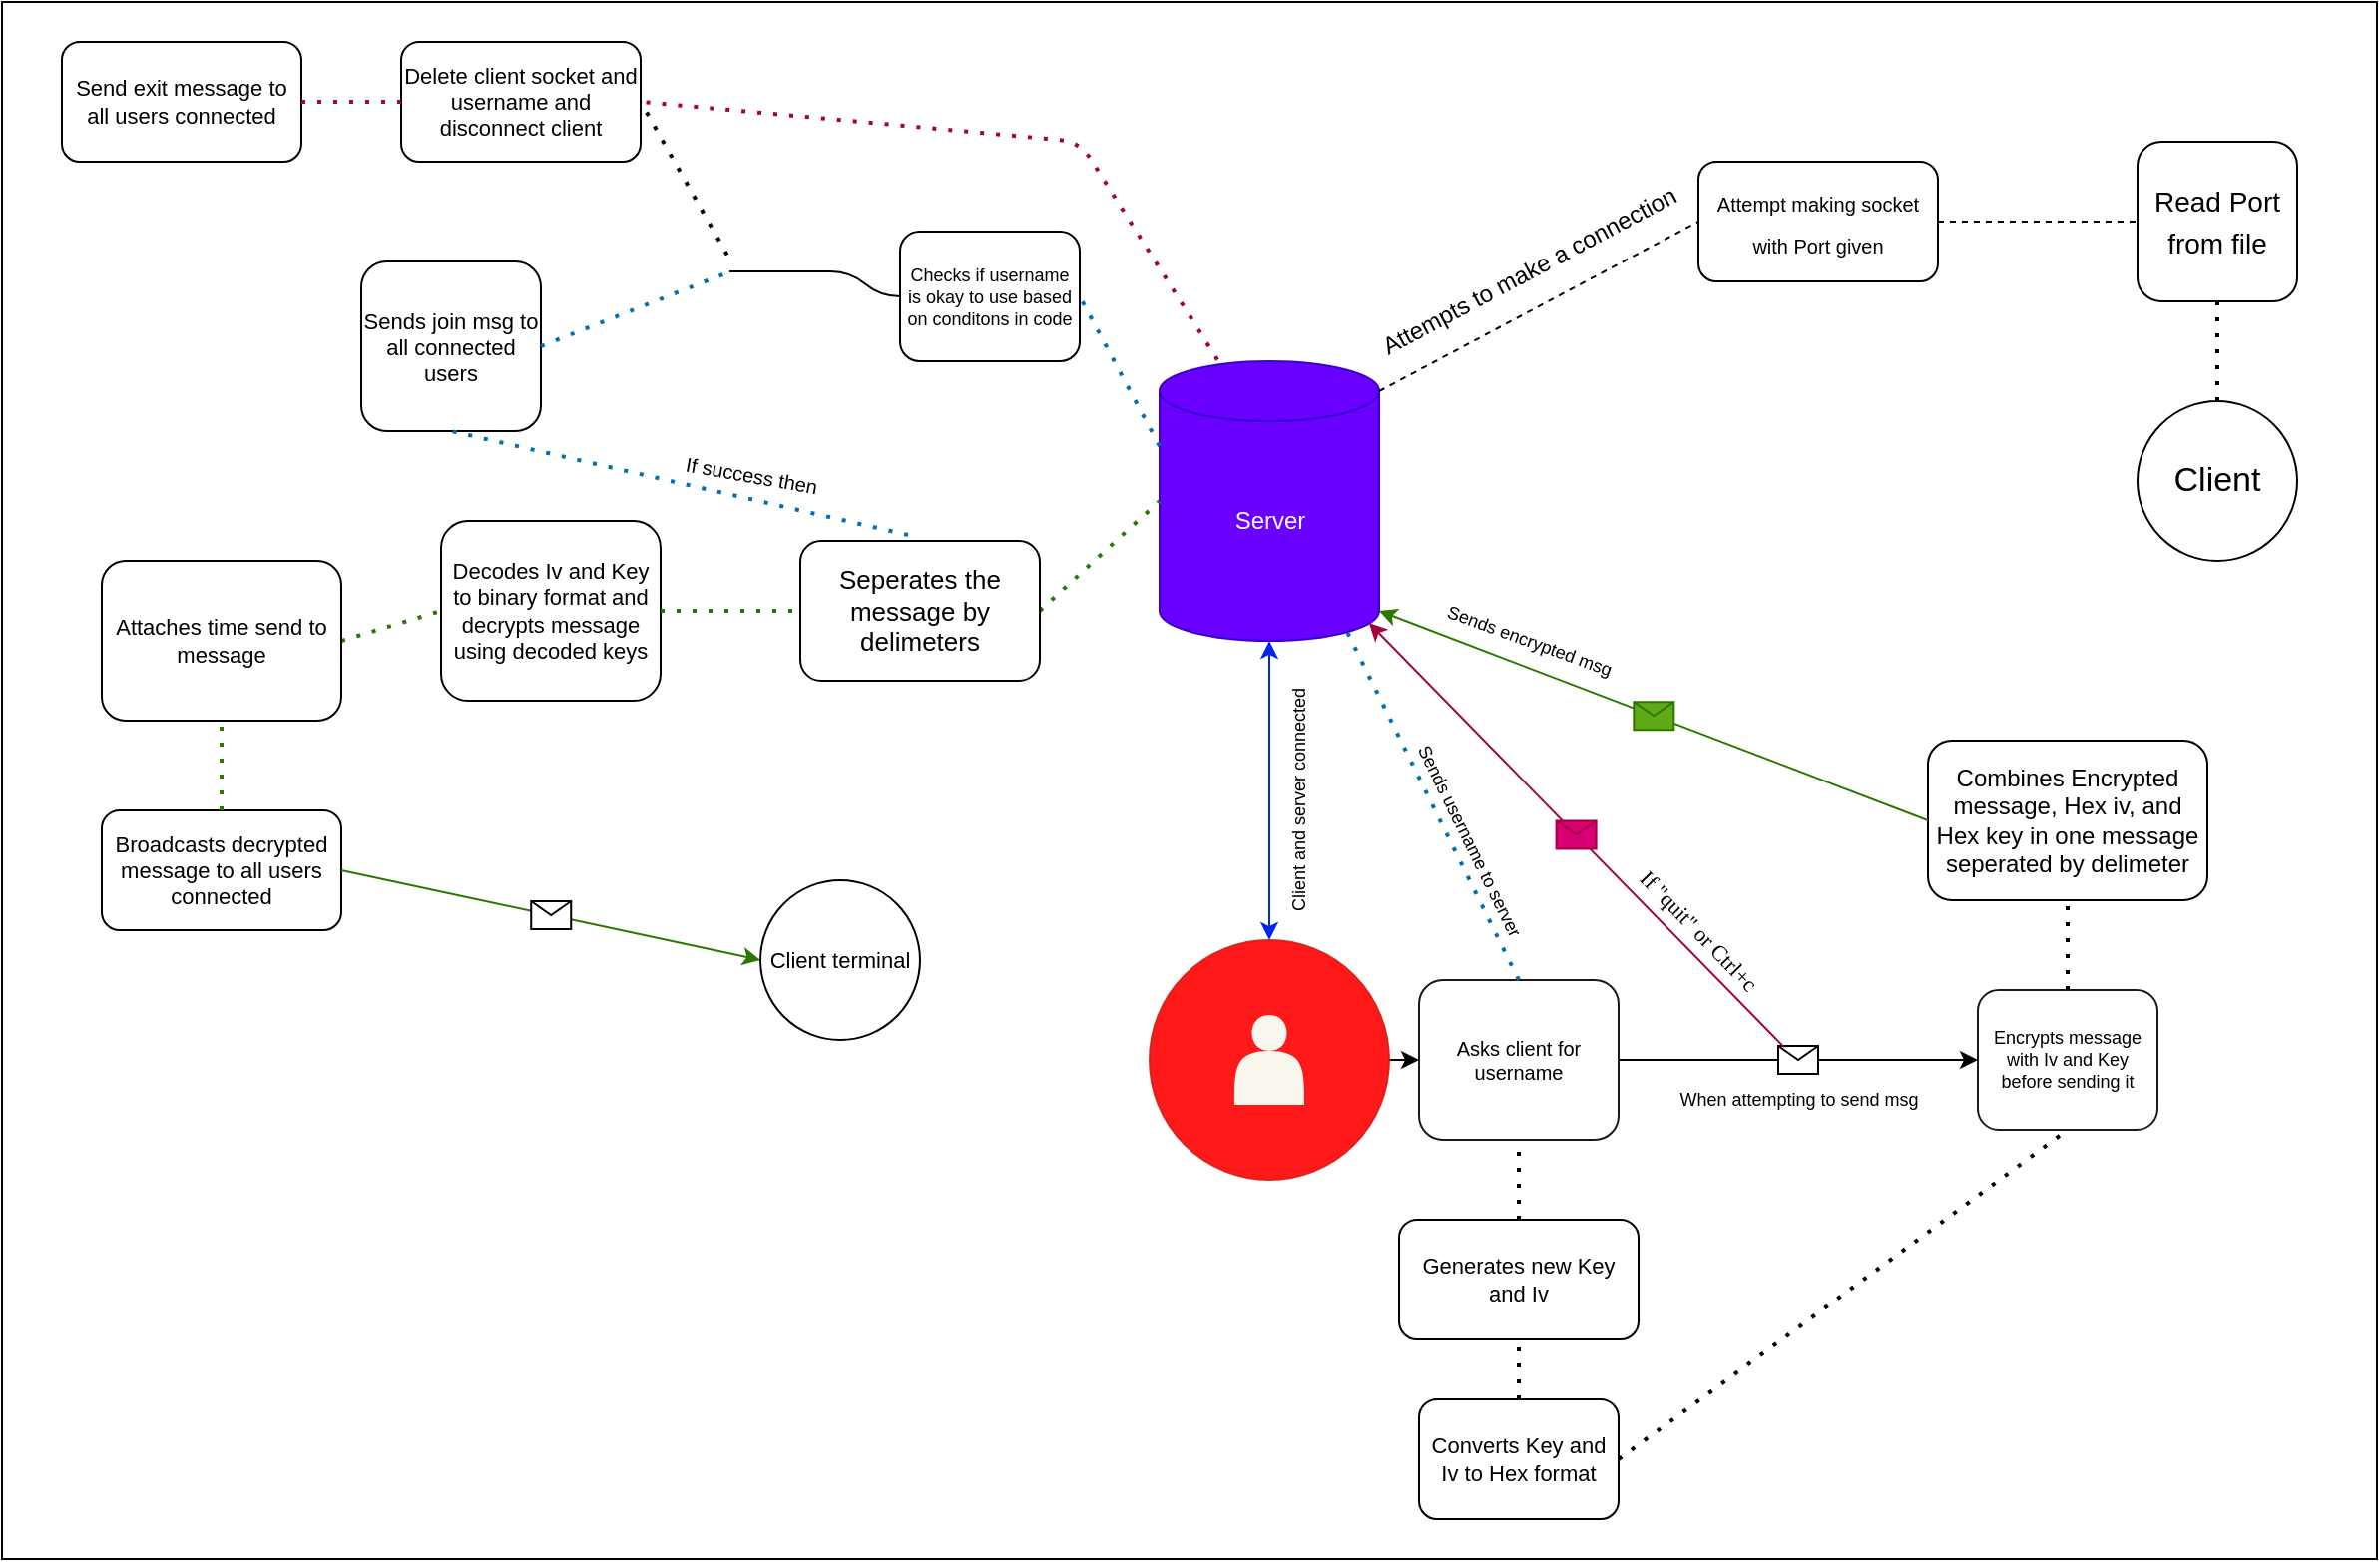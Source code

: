 <mxfile>
    <diagram id="nI8BfK6OZB9x8AAH9BsX" name="Page-1">
        <mxGraphModel dx="2093" dy="970" grid="1" gridSize="10" guides="1" tooltips="1" connect="1" arrows="1" fold="1" page="1" pageScale="1" pageWidth="850" pageHeight="1100" math="0" shadow="0">
            <root>
                <mxCell id="0"/>
                <mxCell id="387" value="bg" style="locked=1;" parent="0"/>
                <mxCell id="388" value="" style="whiteSpace=wrap;html=1;fontColor=#FFFFFF;" vertex="1" parent="387">
                    <mxGeometry x="-460" y="10" width="1190" height="780" as="geometry"/>
                </mxCell>
                <mxCell id="1" value="main" style="locked=1;" parent="0"/>
                <mxCell id="2" value="" style="shape=cylinder3;whiteSpace=wrap;html=1;boundedLbl=1;backgroundOutline=1;size=15;fillColor=#6a00ff;fontColor=#ffffff;strokeColor=#3700CC;rounded=1;labelBackgroundColor=default;" parent="1" vertex="1">
                    <mxGeometry x="120" y="190" width="110" height="140" as="geometry"/>
                </mxCell>
                <mxCell id="3" value="Client" style="ellipse;whiteSpace=wrap;html=1;aspect=fixed;fontSize=17;rounded=1;labelBackgroundColor=default;" parent="1" vertex="1">
                    <mxGeometry x="610" y="210" width="80" height="80" as="geometry"/>
                </mxCell>
                <mxCell id="5" value="&lt;font style=&quot;font-size: 14px;&quot;&gt;Read Port from file&lt;/font&gt;" style="whiteSpace=wrap;html=1;aspect=fixed;fontSize=17;rounded=1;labelBackgroundColor=default;" parent="1" vertex="1">
                    <mxGeometry x="610" y="80" width="80" height="80" as="geometry"/>
                </mxCell>
                <mxCell id="7" value="&lt;font style=&quot;font-size: 10px;&quot;&gt;Attempt making socket with Port given&lt;/font&gt;" style="rounded=1;whiteSpace=wrap;html=1;fontSize=17;labelBackgroundColor=default;" parent="1" vertex="1">
                    <mxGeometry x="390" y="90" width="120" height="60" as="geometry"/>
                </mxCell>
                <mxCell id="9" value="&lt;font style=&quot;font-size: 12px;&quot;&gt;Attempts to make a connection&lt;/font&gt;" style="text;html=1;align=center;verticalAlign=middle;resizable=0;points=[];autosize=1;strokeColor=none;fillColor=none;fontSize=12;rotation=-28;rounded=1;labelBackgroundColor=default;" parent="1" vertex="1">
                    <mxGeometry x="210" y="130" width="190" height="30" as="geometry"/>
                </mxCell>
                <mxCell id="10" value="" style="endArrow=classic;startArrow=classic;html=1;fontSize=17;entryX=0.5;entryY=1;entryDx=0;entryDy=0;entryPerimeter=0;exitX=0.5;exitY=0;exitDx=0;exitDy=0;fillColor=#0050ef;strokeColor=#0024EB;rounded=1;labelBackgroundColor=default;" parent="1" source="11" target="2" edge="1">
                    <mxGeometry width="50" height="50" relative="1" as="geometry">
                        <mxPoint x="175" y="480" as="sourcePoint"/>
                        <mxPoint x="180" y="330" as="targetPoint"/>
                    </mxGeometry>
                </mxCell>
                <mxCell id="53" value="" style="edgeStyle=none;html=1;fontSize=12;rounded=1;labelBackgroundColor=default;" parent="1" source="11" target="19" edge="1">
                    <mxGeometry relative="1" as="geometry"/>
                </mxCell>
                <mxCell id="11" value="" style="ellipse;whiteSpace=wrap;html=1;aspect=fixed;fontSize=17;opacity=90;fillColor=#FF0000;strokeColor=#d51c15;rounded=1;labelBackgroundColor=default;" parent="1" vertex="1">
                    <mxGeometry x="115" y="480" width="120" height="120" as="geometry"/>
                </mxCell>
                <mxCell id="12" value="&lt;font style=&quot;font-size: 9px;&quot;&gt;Client and server connected&lt;/font&gt;" style="text;html=1;align=center;verticalAlign=middle;resizable=0;points=[];autosize=1;strokeColor=none;fillColor=none;fontSize=9;opacity=90;rotation=-90;rounded=1;labelBackgroundColor=default;" parent="1" vertex="1">
                    <mxGeometry x="120" y="400" width="140" height="20" as="geometry"/>
                </mxCell>
                <mxCell id="14" value="When attempting to send msg" style="text;html=1;align=center;verticalAlign=middle;resizable=0;points=[];autosize=1;strokeColor=none;fillColor=none;fontSize=9;rounded=1;labelBackgroundColor=default;" parent="1" vertex="1">
                    <mxGeometry x="370" y="550" width="140" height="20" as="geometry"/>
                </mxCell>
                <mxCell id="15" value="Encrypts message with Iv and Key before sending it" style="rounded=1;whiteSpace=wrap;html=1;fontSize=9;opacity=90;labelBackgroundColor=default;" parent="1" vertex="1">
                    <mxGeometry x="530" y="505" width="90" height="70" as="geometry"/>
                </mxCell>
                <mxCell id="18" value="Sends encrypted msg" style="text;html=1;align=center;verticalAlign=middle;resizable=0;points=[];autosize=1;strokeColor=none;fillColor=none;fontSize=9;rotation=20;rounded=1;labelBackgroundColor=default;" parent="1" vertex="1">
                    <mxGeometry x="250" y="320" width="110" height="20" as="geometry"/>
                </mxCell>
                <mxCell id="19" value="&lt;span style=&quot;font-size: 10px;&quot;&gt;Asks client for username&lt;/span&gt;" style="rounded=1;whiteSpace=wrap;html=1;fontSize=9;opacity=90;labelBackgroundColor=default;" parent="1" vertex="1">
                    <mxGeometry x="250" y="500" width="100" height="80" as="geometry"/>
                </mxCell>
                <mxCell id="27" value="" style="endArrow=none;dashed=1;html=1;dashPattern=1 3;strokeWidth=2;fontSize=13;entryX=0;entryY=0.5;entryDx=0;entryDy=0;entryPerimeter=0;exitX=1;exitY=0.5;exitDx=0;exitDy=0;fillColor=#60a917;strokeColor=#2D7600;rounded=1;labelBackgroundColor=default;" parent="1" source="28" target="2" edge="1">
                    <mxGeometry width="50" height="50" relative="1" as="geometry">
                        <mxPoint x="50" y="260" as="sourcePoint"/>
                        <mxPoint x="170" y="350" as="targetPoint"/>
                    </mxGeometry>
                </mxCell>
                <mxCell id="28" value="Seperates the message by delimeters" style="rounded=1;whiteSpace=wrap;html=1;fontSize=13;labelBackgroundColor=default;" parent="1" vertex="1">
                    <mxGeometry x="-60" y="280" width="120" height="70" as="geometry"/>
                </mxCell>
                <mxCell id="30" value="Generates new Key and Iv" style="rounded=1;whiteSpace=wrap;html=1;fontSize=11;labelBackgroundColor=default;" parent="1" vertex="1">
                    <mxGeometry x="240" y="620" width="120" height="60" as="geometry"/>
                </mxCell>
                <mxCell id="35" value="Converts Key and Iv to Hex format" style="rounded=1;whiteSpace=wrap;html=1;fontSize=11;labelBackgroundColor=default;" parent="1" vertex="1">
                    <mxGeometry x="250" y="710" width="100" height="60" as="geometry"/>
                </mxCell>
                <mxCell id="43" value="&lt;font style=&quot;font-size: 12px;&quot;&gt;Combines Encrypted message, Hex iv, and Hex key in one message seperated by delimeter&lt;/font&gt;" style="rounded=1;whiteSpace=wrap;html=1;fontSize=12;labelBackgroundColor=default;" parent="1" vertex="1">
                    <mxGeometry x="505" y="380" width="140" height="80" as="geometry"/>
                </mxCell>
                <mxCell id="45" value="" style="endArrow=none;dashed=1;html=1;dashPattern=1 3;strokeWidth=2;fontSize=12;entryX=0.5;entryY=1;entryDx=0;entryDy=0;exitX=1;exitY=0.5;exitDx=0;exitDy=0;rounded=1;labelBackgroundColor=default;" parent="1" source="35" target="15" edge="1">
                    <mxGeometry width="50" height="50" relative="1" as="geometry">
                        <mxPoint x="440" y="690" as="sourcePoint"/>
                        <mxPoint x="490" y="640" as="targetPoint"/>
                    </mxGeometry>
                </mxCell>
                <mxCell id="46" value="" style="endArrow=none;dashed=1;html=1;dashPattern=1 3;strokeWidth=2;fontSize=12;entryX=0.5;entryY=1;entryDx=0;entryDy=0;exitX=0.5;exitY=0;exitDx=0;exitDy=0;rounded=1;labelBackgroundColor=default;" parent="1" source="15" target="43" edge="1">
                    <mxGeometry width="50" height="50" relative="1" as="geometry">
                        <mxPoint x="480" y="520" as="sourcePoint"/>
                        <mxPoint x="530" y="470" as="targetPoint"/>
                    </mxGeometry>
                </mxCell>
                <mxCell id="49" value="" style="endArrow=none;dashed=1;html=1;dashPattern=1 3;strokeWidth=2;fontSize=12;entryX=0.5;entryY=1;entryDx=0;entryDy=0;exitX=0.5;exitY=0;exitDx=0;exitDy=0;rounded=1;labelBackgroundColor=default;" parent="1" source="3" target="5" edge="1">
                    <mxGeometry width="50" height="50" relative="1" as="geometry">
                        <mxPoint x="470" y="380" as="sourcePoint"/>
                        <mxPoint x="520" y="330" as="targetPoint"/>
                    </mxGeometry>
                </mxCell>
                <mxCell id="51" value="" style="endArrow=none;dashed=1;html=1;fontSize=12;exitX=1;exitY=0;exitDx=0;exitDy=15;exitPerimeter=0;entryX=0;entryY=0.5;entryDx=0;entryDy=0;rounded=1;labelBackgroundColor=default;" parent="1" source="2" target="7" edge="1">
                    <mxGeometry width="50" height="50" relative="1" as="geometry">
                        <mxPoint x="300" y="180" as="sourcePoint"/>
                        <mxPoint x="350" y="130" as="targetPoint"/>
                    </mxGeometry>
                </mxCell>
                <mxCell id="52" value="" style="endArrow=none;dashed=1;html=1;fontSize=12;entryX=0;entryY=0.5;entryDx=0;entryDy=0;exitX=1;exitY=0.5;exitDx=0;exitDy=0;rounded=1;labelBackgroundColor=default;" parent="1" source="7" target="5" edge="1">
                    <mxGeometry width="50" height="50" relative="1" as="geometry">
                        <mxPoint x="490" y="240" as="sourcePoint"/>
                        <mxPoint x="540" y="190" as="targetPoint"/>
                    </mxGeometry>
                </mxCell>
                <mxCell id="54" value="" style="endArrow=none;dashed=1;html=1;dashPattern=1 3;strokeWidth=2;fontSize=9;entryX=0.5;entryY=1;entryDx=0;entryDy=0;exitX=0.5;exitY=0;exitDx=0;exitDy=0;rounded=1;labelBackgroundColor=default;" parent="1" source="30" target="19" edge="1">
                    <mxGeometry width="50" height="50" relative="1" as="geometry">
                        <mxPoint x="170" y="660" as="sourcePoint"/>
                        <mxPoint x="220" y="610" as="targetPoint"/>
                    </mxGeometry>
                </mxCell>
                <mxCell id="56" value="" style="endArrow=none;dashed=1;html=1;dashPattern=1 3;strokeWidth=2;fontSize=9;entryX=0.5;entryY=1;entryDx=0;entryDy=0;exitX=0.5;exitY=0;exitDx=0;exitDy=0;rounded=1;labelBackgroundColor=default;" parent="1" source="35" target="30" edge="1">
                    <mxGeometry width="50" height="50" relative="1" as="geometry">
                        <mxPoint x="170" y="770" as="sourcePoint"/>
                        <mxPoint x="220" y="720" as="targetPoint"/>
                    </mxGeometry>
                </mxCell>
                <mxCell id="58" value="" style="endArrow=none;dashed=1;html=1;dashPattern=1 3;strokeWidth=2;fontSize=9;exitX=0.5;exitY=0;exitDx=0;exitDy=0;entryX=0.855;entryY=1;entryDx=0;entryDy=-4.35;entryPerimeter=0;fillColor=#1ba1e2;strokeColor=#006EAF;rounded=1;labelBackgroundColor=default;" parent="1" source="19" target="2" edge="1">
                    <mxGeometry width="50" height="50" relative="1" as="geometry">
                        <mxPoint x="300" y="470" as="sourcePoint"/>
                        <mxPoint x="350" y="420" as="targetPoint"/>
                    </mxGeometry>
                </mxCell>
                <mxCell id="59" value="Sends username to server" style="text;html=1;align=center;verticalAlign=middle;resizable=0;points=[];autosize=1;strokeColor=none;fillColor=none;fontSize=9;rotation=63.8;rounded=1;labelBackgroundColor=default;" parent="1" vertex="1">
                    <mxGeometry x="210" y="420" width="130" height="20" as="geometry"/>
                </mxCell>
                <mxCell id="60" value="" style="endArrow=none;dashed=1;html=1;dashPattern=1 3;strokeWidth=2;fontSize=9;exitX=0;exitY=0;exitDx=0;exitDy=42.5;exitPerimeter=0;fillColor=#1ba1e2;strokeColor=#006EAF;entryX=1;entryY=0.5;entryDx=0;entryDy=0;rounded=1;labelBackgroundColor=default;" parent="1" source="2" target="61" edge="1">
                    <mxGeometry width="50" height="50" relative="1" as="geometry">
                        <mxPoint x="70" y="190" as="sourcePoint"/>
                        <mxPoint x="30" y="170" as="targetPoint"/>
                    </mxGeometry>
                </mxCell>
                <mxCell id="61" value="Checks if username is okay to use based on conditons in code" style="rounded=1;whiteSpace=wrap;html=1;fontSize=9;labelBackgroundColor=default;" parent="1" vertex="1">
                    <mxGeometry x="-10" y="125" width="90" height="65" as="geometry"/>
                </mxCell>
                <mxCell id="62" value="&lt;font style=&quot;font-size: 11px;&quot;&gt;Sends join msg to all connected users&lt;/font&gt;" style="whiteSpace=wrap;html=1;fontSize=9;rounded=1;labelBackgroundColor=default;" parent="1" vertex="1">
                    <mxGeometry x="-280" y="140" width="90" height="85" as="geometry"/>
                </mxCell>
                <mxCell id="64" value="" style="endArrow=none;dashed=1;html=1;dashPattern=1 3;strokeWidth=2;fontSize=9;entryX=0;entryY=1;entryDx=0;entryDy=0;exitX=1;exitY=0.5;exitDx=0;exitDy=0;fillColor=#1ba1e2;strokeColor=#006EAF;rounded=1;labelBackgroundColor=default;" parent="1" source="62" target="107" edge="1">
                    <mxGeometry width="50" height="50" relative="1" as="geometry">
                        <mxPoint x="-170" y="290" as="sourcePoint"/>
                        <mxPoint x="-120" y="240" as="targetPoint"/>
                    </mxGeometry>
                </mxCell>
                <mxCell id="65" value="" style="endArrow=none;dashed=1;html=1;dashPattern=1 3;strokeWidth=2;fontSize=11;entryX=0.5;entryY=1;entryDx=0;entryDy=0;exitX=0.45;exitY=-0.043;exitDx=0;exitDy=0;exitPerimeter=0;fillColor=#1ba1e2;strokeColor=#006EAF;rounded=1;labelBackgroundColor=default;" parent="1" source="28" target="62" edge="1">
                    <mxGeometry width="50" height="50" relative="1" as="geometry">
                        <mxPoint x="-180" y="280" as="sourcePoint"/>
                        <mxPoint x="-130" y="230" as="targetPoint"/>
                    </mxGeometry>
                </mxCell>
                <mxCell id="66" value="If success then" style="text;html=1;align=center;verticalAlign=top;resizable=0;points=[];autosize=1;strokeColor=none;fillColor=none;fontSize=10;rotation=10;rounded=1;labelBackgroundColor=default;" parent="1" vertex="1">
                    <mxGeometry x="-130" y="235" width="90" height="30" as="geometry"/>
                </mxCell>
                <mxCell id="68" value="Decodes Iv and Key to binary format and decrypts message using decoded keys" style="rounded=1;whiteSpace=wrap;html=1;fontSize=11;labelBackgroundColor=default;" vertex="1" parent="1">
                    <mxGeometry x="-240" y="270" width="110" height="90" as="geometry"/>
                </mxCell>
                <mxCell id="69" value="" style="endArrow=none;dashed=1;html=1;dashPattern=1 3;strokeWidth=2;fontSize=11;entryX=0;entryY=0.5;entryDx=0;entryDy=0;exitX=1;exitY=0.5;exitDx=0;exitDy=0;fillColor=#60a917;strokeColor=#2D7600;rounded=1;labelBackgroundColor=default;" edge="1" parent="1" source="68" target="28">
                    <mxGeometry width="50" height="50" relative="1" as="geometry">
                        <mxPoint x="-210" y="490" as="sourcePoint"/>
                        <mxPoint x="-160" y="440" as="targetPoint"/>
                    </mxGeometry>
                </mxCell>
                <mxCell id="70" value="" style="endArrow=none;dashed=1;html=1;dashPattern=1 3;strokeWidth=2;fontSize=11;entryX=0;entryY=0.5;entryDx=0;entryDy=0;exitX=1;exitY=0.5;exitDx=0;exitDy=0;fillColor=#60a917;strokeColor=#2D7600;rounded=1;labelBackgroundColor=default;" edge="1" parent="1" source="71" target="68">
                    <mxGeometry width="50" height="50" relative="1" as="geometry">
                        <mxPoint x="-350" y="380" as="sourcePoint"/>
                        <mxPoint x="-360" y="390" as="targetPoint"/>
                    </mxGeometry>
                </mxCell>
                <mxCell id="71" value="Attaches time send to message" style="rounded=1;whiteSpace=wrap;html=1;fontSize=11;labelBackgroundColor=default;" vertex="1" parent="1">
                    <mxGeometry x="-410" y="290" width="120" height="80" as="geometry"/>
                </mxCell>
                <mxCell id="73" value="Broadcasts decrypted message to all users connected" style="rounded=1;whiteSpace=wrap;html=1;fontSize=11;labelBackgroundColor=default;" vertex="1" parent="1">
                    <mxGeometry x="-410" y="415" width="120" height="60" as="geometry"/>
                </mxCell>
                <mxCell id="74" value="" style="endArrow=none;dashed=1;html=1;dashPattern=1 3;strokeWidth=2;fontSize=11;entryX=0.5;entryY=1;entryDx=0;entryDy=0;exitX=0.5;exitY=0;exitDx=0;exitDy=0;fillColor=#60a917;strokeColor=#2D7600;rounded=1;labelBackgroundColor=default;" edge="1" parent="1" source="73" target="71">
                    <mxGeometry width="50" height="50" relative="1" as="geometry">
                        <mxPoint x="-290" y="505" as="sourcePoint"/>
                        <mxPoint x="-240" y="455" as="targetPoint"/>
                    </mxGeometry>
                </mxCell>
                <mxCell id="78" value="" style="endArrow=none;dashed=1;html=1;dashPattern=1 3;strokeWidth=2;fontSize=11;exitX=-0.033;exitY=0.792;exitDx=0;exitDy=0;entryX=1;entryY=0.5;entryDx=0;entryDy=0;exitPerimeter=0;rounded=1;labelBackgroundColor=default;" edge="1" parent="1" source="107" target="81">
                    <mxGeometry width="50" height="50" relative="1" as="geometry">
                        <mxPoint x="30" y="100" as="sourcePoint"/>
                        <mxPoint x="-10" y="70" as="targetPoint"/>
                    </mxGeometry>
                </mxCell>
                <mxCell id="81" value="Delete client socket and username and disconnect client" style="rounded=1;whiteSpace=wrap;html=1;fontSize=11;labelBackgroundColor=default;" vertex="1" parent="1">
                    <mxGeometry x="-260" y="30" width="120" height="60" as="geometry"/>
                </mxCell>
                <mxCell id="84" value="Send exit message to all users connected" style="rounded=1;whiteSpace=wrap;html=1;fontSize=11;labelBackgroundColor=default;" vertex="1" parent="1">
                    <mxGeometry x="-430" y="30" width="120" height="60" as="geometry"/>
                </mxCell>
                <mxCell id="95" value="If &quot;quit&quot; or Ctrl+c" style="text;html=1;align=center;verticalAlign=middle;resizable=0;points=[];autosize=1;strokeColor=none;fillColor=none;fontSize=11;rotation=46;fontFamily=Tahoma;rounded=1;labelBackgroundColor=default;" vertex="1" parent="1">
                    <mxGeometry x="335" y="460" width="110" height="30" as="geometry"/>
                </mxCell>
                <mxCell id="97" value="" style="endArrow=none;dashed=1;html=1;dashPattern=1 3;strokeWidth=2;fontSize=11;entryX=0;entryY=0.5;entryDx=0;entryDy=0;exitX=1;exitY=0.5;exitDx=0;exitDy=0;fillColor=#d80073;strokeColor=#A50040;rounded=1;labelBackgroundColor=default;" edge="1" parent="1" source="84" target="81">
                    <mxGeometry width="50" height="50" relative="1" as="geometry">
                        <mxPoint x="-300" y="260" as="sourcePoint"/>
                        <mxPoint x="-250" y="210" as="targetPoint"/>
                    </mxGeometry>
                </mxCell>
                <mxCell id="99" value="Client terminal" style="ellipse;whiteSpace=wrap;html=1;aspect=fixed;fontSize=11;rounded=1;labelBackgroundColor=default;" vertex="1" parent="1">
                    <mxGeometry x="-80" y="450" width="80" height="80" as="geometry"/>
                </mxCell>
                <mxCell id="100" value="" style="endArrow=classic;html=1;fontSize=11;entryX=0;entryY=0.5;entryDx=0;entryDy=0;exitX=1;exitY=0.5;exitDx=0;exitDy=0;rounded=1;labelBackgroundColor=default;" edge="1" parent="1" source="19" target="15">
                    <mxGeometry relative="1" as="geometry">
                        <mxPoint x="400" y="580" as="sourcePoint"/>
                        <mxPoint x="500" y="580" as="targetPoint"/>
                    </mxGeometry>
                </mxCell>
                <mxCell id="101" value="" style="shape=message;html=1;outlineConnect=0;fontSize=11;rounded=1;labelBackgroundColor=default;" vertex="1" parent="100">
                    <mxGeometry width="20" height="14" relative="1" as="geometry">
                        <mxPoint x="-10" y="-7" as="offset"/>
                    </mxGeometry>
                </mxCell>
                <mxCell id="102" value="" style="endArrow=classic;html=1;fontSize=11;exitX=0;exitY=0.5;exitDx=0;exitDy=0;entryX=1;entryY=1;entryDx=0;entryDy=-15;entryPerimeter=0;fillColor=#60a917;strokeColor=#2D7600;rounded=1;labelBackgroundColor=default;" edge="1" parent="1" source="43" target="2">
                    <mxGeometry relative="1" as="geometry">
                        <mxPoint x="390" y="409.5" as="sourcePoint"/>
                        <mxPoint x="490" y="409.5" as="targetPoint"/>
                    </mxGeometry>
                </mxCell>
                <mxCell id="103" value="" style="shape=message;html=1;outlineConnect=0;fontSize=11;fillColor=#60a917;fontColor=#ffffff;strokeColor=#2D7600;rounded=1;labelBackgroundColor=default;" vertex="1" parent="102">
                    <mxGeometry width="20" height="14" relative="1" as="geometry">
                        <mxPoint x="-10" y="-7" as="offset"/>
                    </mxGeometry>
                </mxCell>
                <mxCell id="104" value="" style="endArrow=classic;html=1;fontSize=11;entryX=0;entryY=0.5;entryDx=0;entryDy=0;exitX=1;exitY=0.5;exitDx=0;exitDy=0;fillColor=#60a917;strokeColor=#2D7600;rounded=1;labelBackgroundColor=default;" edge="1" parent="1" source="73" target="99">
                    <mxGeometry relative="1" as="geometry">
                        <mxPoint x="-220" y="440" as="sourcePoint"/>
                        <mxPoint x="-120" y="440" as="targetPoint"/>
                    </mxGeometry>
                </mxCell>
                <mxCell id="105" value="" style="shape=message;html=1;outlineConnect=0;fontSize=11;rounded=1;labelBackgroundColor=default;" vertex="1" parent="104">
                    <mxGeometry width="20" height="14" relative="1" as="geometry">
                        <mxPoint x="-10" y="-7" as="offset"/>
                    </mxGeometry>
                </mxCell>
                <mxCell id="106" value="" style="shape=actor;whiteSpace=wrap;html=1;fontSize=11;strokeColor=none;fillColor=#f9f7ed;rounded=1;labelBackgroundColor=default;" vertex="1" parent="1">
                    <mxGeometry x="157.5" y="517.5" width="35" height="45" as="geometry"/>
                </mxCell>
                <mxCell id="107" value="" style="whiteSpace=wrap;html=1;shape=partialRectangle;top=0;left=0;bottom=1;right=0;points=[[0,1],[1,1]];fillColor=none;align=center;verticalAlign=bottom;routingCenterY=0.5;snapToPoint=1;recursiveResize=0;autosize=1;treeFolding=1;treeMoving=1;newEdgeStyle={&quot;edgeStyle&quot;:&quot;entityRelationEdgeStyle&quot;,&quot;startArrow&quot;:&quot;none&quot;,&quot;endArrow&quot;:&quot;none&quot;,&quot;segment&quot;:10,&quot;curved&quot;:1,&quot;sourcePerimeterSpacing&quot;:0,&quot;targetPerimeterSpacing&quot;:0};fontSize=11;rounded=1;labelBackgroundColor=default;" vertex="1" parent="1">
                    <mxGeometry x="-95" y="105" width="50" height="40" as="geometry"/>
                </mxCell>
                <mxCell id="108" value="" style="edgeStyle=entityRelationEdgeStyle;startArrow=none;endArrow=none;segment=10;curved=1;sourcePerimeterSpacing=0;targetPerimeterSpacing=0;fontSize=11;exitX=0;exitY=0.5;exitDx=0;exitDy=0;rounded=1;labelBackgroundColor=default;" edge="1" target="107" parent="1" source="61">
                    <mxGeometry relative="1" as="geometry">
                        <mxPoint x="-150" y="150" as="sourcePoint"/>
                    </mxGeometry>
                </mxCell>
                <mxCell id="112" value="" style="endArrow=none;dashed=1;html=1;dashPattern=1 3;strokeWidth=2;fontSize=11;entryX=1;entryY=0.5;entryDx=0;entryDy=0;fillColor=#d80073;strokeColor=#A50040;exitX=0.264;exitY=-0.005;exitDx=0;exitDy=0;exitPerimeter=0;rounded=1;labelBackgroundColor=default;" edge="1" parent="1" source="2" target="81">
                    <mxGeometry width="50" height="50" relative="1" as="geometry">
                        <mxPoint x="160" y="190" as="sourcePoint"/>
                        <mxPoint x="170" y="90" as="targetPoint"/>
                        <Array as="points">
                            <mxPoint x="80" y="80"/>
                        </Array>
                    </mxGeometry>
                </mxCell>
                <mxCell id="113" value="" style="endArrow=classic;html=1;fontSize=11;exitX=0.15;exitY=0.05;exitDx=0;exitDy=0;exitPerimeter=0;entryX=0.954;entryY=0.936;entryDx=0;entryDy=0;entryPerimeter=0;fillColor=#d80073;strokeColor=#A50040;rounded=1;labelBackgroundColor=default;" edge="1" parent="1" source="101" target="2">
                    <mxGeometry relative="1" as="geometry">
                        <mxPoint x="360" y="420" as="sourcePoint"/>
                        <mxPoint x="460" y="420" as="targetPoint"/>
                    </mxGeometry>
                </mxCell>
                <mxCell id="114" value="" style="shape=message;html=1;outlineConnect=0;fontSize=11;fillColor=#d80073;fontColor=#ffffff;strokeColor=#A50040;rounded=1;labelBackgroundColor=default;" vertex="1" parent="113">
                    <mxGeometry width="20" height="14" relative="1" as="geometry">
                        <mxPoint x="-10" y="-7" as="offset"/>
                    </mxGeometry>
                </mxCell>
                <mxCell id="386" value="&lt;font color=&quot;#ffffff&quot;&gt;Server&lt;/font&gt;" style="text;strokeColor=none;align=center;fillColor=none;html=1;verticalAlign=middle;whiteSpace=wrap;rounded=0;labelBackgroundColor=#6A00FF;fontColor=none;" vertex="1" parent="1">
                    <mxGeometry x="137.5" y="250" width="75" height="40" as="geometry"/>
                </mxCell>
            </root>
        </mxGraphModel>
    </diagram>
</mxfile>